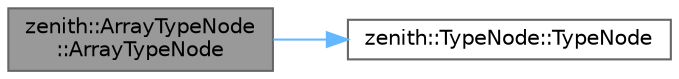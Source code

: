 digraph "zenith::ArrayTypeNode::ArrayTypeNode"
{
 // LATEX_PDF_SIZE
  bgcolor="transparent";
  edge [fontname=Helvetica,fontsize=10,labelfontname=Helvetica,labelfontsize=10];
  node [fontname=Helvetica,fontsize=10,shape=box,height=0.2,width=0.4];
  rankdir="LR";
  Node1 [id="Node000001",label="zenith::ArrayTypeNode\l::ArrayTypeNode",height=0.2,width=0.4,color="gray40", fillcolor="grey60", style="filled", fontcolor="black",tooltip=" "];
  Node1 -> Node2 [id="edge1_Node000001_Node000002",color="steelblue1",style="solid",tooltip=" "];
  Node2 [id="Node000002",label="zenith::TypeNode::TypeNode",height=0.2,width=0.4,color="grey40", fillcolor="white", style="filled",URL="$structzenith_1_1_type_node.html#ad0f0bdc0cdd581c03135d1ce326b11db",tooltip=" "];
}
